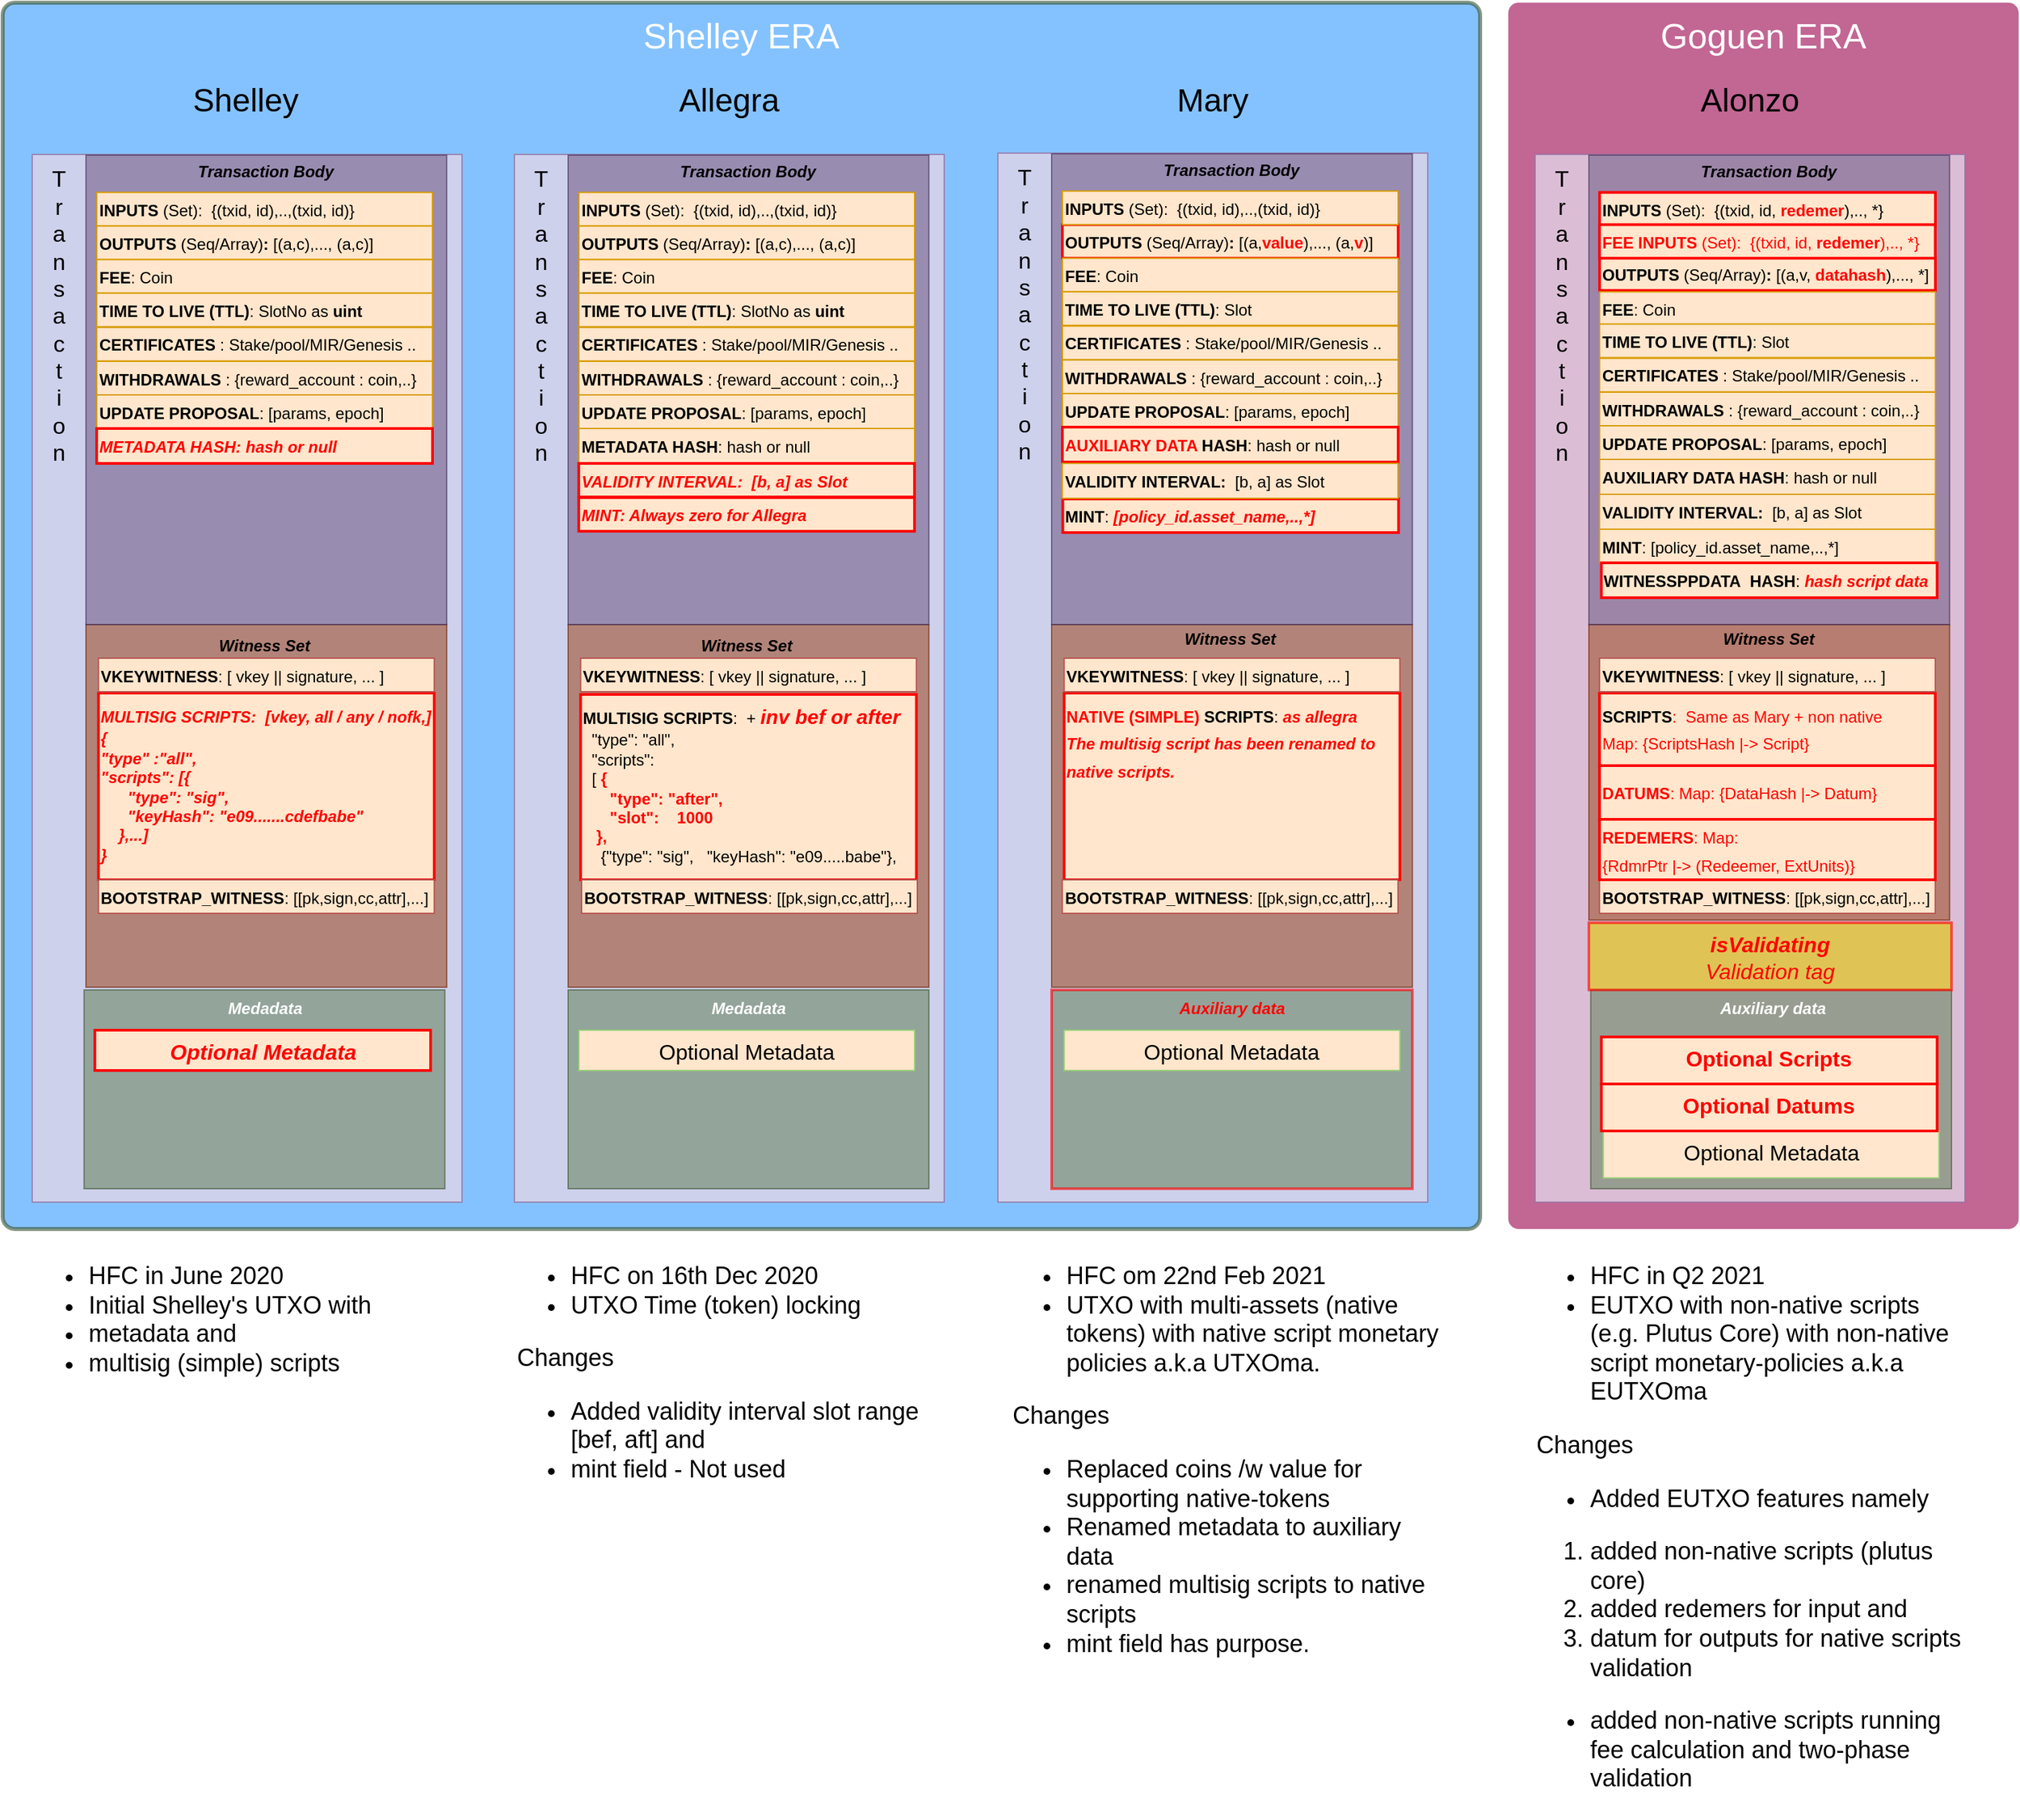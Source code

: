 <mxfile version="14.3.1" type="github"><diagram id="SE0fAMs2pIO94VYv387B" name="Page-1"><mxGraphModel dx="1186" dy="-150" grid="1" gridSize="10" guides="1" tooltips="1" connect="1" arrows="1" fold="1" page="1" pageScale="1" pageWidth="1169" pageHeight="827" math="0" shadow="0"><root><mxCell id="0"/><mxCell id="1" parent="0"/><mxCell id="2XsZhImcgwUFispmaOo--1" value="&lt;font style=&quot;font-size: 26px&quot;&gt;Goguen ERA&lt;/font&gt;" style="rounded=1;whiteSpace=wrap;html=1;shadow=0;labelBackgroundColor=none;strokeColor=none;strokeWidth=3;fontFamily=Helvetica;fontSize=14;align=center;spacing=5;fontStyle=0;arcSize=2;perimeterSpacing=2;verticalAlign=top;opacity=60;fillColor=#99004D;fontColor=#FFFFFF;" parent="1" vertex="1"><mxGeometry x="1161" y="880" width="380" height="913" as="geometry"/></mxCell><mxCell id="2XsZhImcgwUFispmaOo--2" value="&lt;font style=&quot;font-size: 26px&quot;&gt;Shelley ERA&lt;/font&gt;" style="rounded=1;whiteSpace=wrap;html=1;shadow=0;labelBackgroundColor=none;strokeColor=#3A5431;strokeWidth=3;fontFamily=Helvetica;fontSize=14;align=center;spacing=5;fontStyle=0;arcSize=1;perimeterSpacing=2;verticalAlign=top;opacity=60;fontColor=#ffffff;fillColor=#3399FF;" parent="1" vertex="1"><mxGeometry x="40" y="880" width="1100" height="913" as="geometry"/></mxCell><mxCell id="2XsZhImcgwUFispmaOo--3" value="&lt;font style=&quot;font-size: 16px&quot;&gt;&lt;br&gt;&lt;/font&gt;" style="rounded=0;whiteSpace=wrap;html=1;fontSize=17;align=center;fillColor=#e1d5e7;strokeColor=#9673a6;opacity=80;" parent="1" vertex="1"><mxGeometry x="62" y="993" width="320" height="780" as="geometry"/></mxCell><mxCell id="2XsZhImcgwUFispmaOo--4" value="" style="rounded=0;whiteSpace=wrap;html=1;fontSize=17;align=center;fillColor=#a0522d;strokeColor=#6D1F00;opacity=60;fontColor=#ffffff;" parent="1" vertex="1"><mxGeometry x="102" y="1343" width="268.6" height="270" as="geometry"/></mxCell><mxCell id="2XsZhImcgwUFispmaOo--5" value="" style="rounded=0;whiteSpace=wrap;html=1;fontSize=17;opacity=60;align=center;fillColor=#76608a;strokeColor=#432D57;fontColor=#ffffff;" parent="1" vertex="1"><mxGeometry x="102" y="993.5" width="268.6" height="349.5" as="geometry"/></mxCell><mxCell id="2XsZhImcgwUFispmaOo--6" value="&lt;font style=&quot;font-size: 12px&quot;&gt;&lt;b&gt;&lt;i&gt;Transaction Body&lt;/i&gt;&lt;/b&gt;&lt;/font&gt;" style="text;html=1;strokeColor=none;fillColor=none;align=center;verticalAlign=middle;whiteSpace=wrap;rounded=0;fontSize=17;opacity=40;" parent="1" vertex="1"><mxGeometry x="160.6" y="994.75" width="150" height="20" as="geometry"/></mxCell><mxCell id="2XsZhImcgwUFispmaOo--7" value="&lt;font style=&quot;font-size: 12px&quot;&gt;&lt;b&gt;INPUTS&lt;/b&gt; (Set):&amp;nbsp; {(txid, id),..,(txid, id)}&lt;/font&gt;" style="rounded=0;whiteSpace=wrap;html=1;fontSize=17;align=left;fillColor=#ffe6cc;strokeColor=#d79b00;imageHeight=24;" parent="1" vertex="1"><mxGeometry x="110" y="1021.25" width="250" height="25" as="geometry"/></mxCell><mxCell id="2XsZhImcgwUFispmaOo--8" value="&lt;font style=&quot;font-size: 12px&quot;&gt;&lt;b&gt;OUTPUTS &lt;/b&gt;(Seq/Array)&lt;b&gt;:&lt;/b&gt;&amp;nbsp;[(a,c),..., (a,c)]&lt;/font&gt;" style="rounded=0;whiteSpace=wrap;html=1;fontSize=17;align=left;fillColor=#ffe6cc;strokeColor=#d79b00;imageHeight=24;" parent="1" vertex="1"><mxGeometry x="110" y="1046.25" width="250" height="25" as="geometry"/></mxCell><mxCell id="2XsZhImcgwUFispmaOo--9" value="&lt;font style=&quot;font-size: 12px&quot;&gt;&lt;b&gt;CERTIFICATES&lt;/b&gt; : Stake/pool/MIR/Genesis ..&lt;/font&gt;" style="rounded=0;whiteSpace=wrap;html=1;fontSize=17;align=left;fillColor=#ffe6cc;strokeColor=#d79b00;imageHeight=24;" parent="1" vertex="1"><mxGeometry x="110" y="1121.75" width="250" height="25" as="geometry"/></mxCell><mxCell id="2XsZhImcgwUFispmaOo--10" value="&lt;font style=&quot;font-size: 12px&quot;&gt;&lt;b&gt;FEE&lt;/b&gt;: Coin&lt;/font&gt;" style="rounded=0;whiteSpace=wrap;html=1;fontSize=17;align=left;fillColor=#ffe6cc;strokeColor=#d79b00;imageHeight=24;" parent="1" vertex="1"><mxGeometry x="110" y="1071.25" width="250" height="25" as="geometry"/></mxCell><mxCell id="2XsZhImcgwUFispmaOo--11" value="&lt;font style=&quot;font-size: 12px&quot;&gt;&lt;b&gt;TIME TO LIVE (TTL)&lt;/b&gt;: SlotNo as &lt;b&gt;uint&lt;/b&gt;&lt;/font&gt;" style="rounded=0;whiteSpace=wrap;html=1;fontSize=17;align=left;fillColor=#ffe6cc;strokeColor=#d79b00;imageHeight=24;" parent="1" vertex="1"><mxGeometry x="110" y="1096.25" width="250" height="25" as="geometry"/></mxCell><mxCell id="2XsZhImcgwUFispmaOo--12" value="&lt;font style=&quot;font-size: 12px&quot;&gt;&lt;b&gt;WITHDRAWALS&lt;/b&gt; : {reward_account : coin,..}&lt;/font&gt;" style="rounded=0;whiteSpace=wrap;html=1;fontSize=17;align=left;fillColor=#ffe6cc;strokeColor=#d79b00;imageHeight=24;" parent="1" vertex="1"><mxGeometry x="110" y="1147" width="250" height="25" as="geometry"/></mxCell><mxCell id="2XsZhImcgwUFispmaOo--13" value="&lt;font style=&quot;font-size: 12px&quot;&gt;&lt;b&gt;UPDATE PROPOSAL&lt;/b&gt;: [params, epoch]&lt;/font&gt;" style="rounded=0;whiteSpace=wrap;html=1;fontSize=17;align=left;fillColor=#ffe6cc;strokeColor=#d79b00;imageHeight=24;" parent="1" vertex="1"><mxGeometry x="110" y="1172" width="250" height="25" as="geometry"/></mxCell><mxCell id="2XsZhImcgwUFispmaOo--14" value="&lt;font style=&quot;font-size: 12px&quot;&gt;&lt;span&gt;METADATA HASH&lt;/span&gt;: hash or null&lt;/font&gt;" style="rounded=0;whiteSpace=wrap;html=1;fontSize=17;align=left;imageHeight=24;fillColor=#FFE6CC;fontColor=#FF0000;fontStyle=3;strokeColor=#FF0000;strokeWidth=2;" parent="1" vertex="1"><mxGeometry x="110" y="1197" width="250" height="26" as="geometry"/></mxCell><mxCell id="2XsZhImcgwUFispmaOo--15" value="&lt;font style=&quot;font-size: 12px&quot;&gt;&lt;span style=&quot;font-size: 12px&quot;&gt;MULTISIG SCRIPTS&lt;/span&gt;&lt;span style=&quot;font-size: 12px&quot;&gt;:&amp;nbsp; [vkey, all / any / nofk,]&lt;/span&gt;&lt;br&gt;&lt;div&gt;&lt;span&gt;{&lt;/span&gt;&lt;/div&gt;&lt;div&gt;&lt;span&gt;&quot;type&quot; :&quot;all&quot;,&lt;/span&gt;&lt;/div&gt;&lt;div&gt;&lt;span&gt;&quot;scripts&quot;: [{&lt;/span&gt;&lt;/div&gt;&lt;div&gt;&lt;span&gt;&amp;nbsp; &amp;nbsp; &amp;nbsp; &quot;type&quot;: &quot;sig&quot;,&lt;/span&gt;&lt;/div&gt;&lt;div&gt;&lt;span&gt;&amp;nbsp; &amp;nbsp; &amp;nbsp; &quot;keyHash&quot;: &quot;e09.......cdefbabe&quot;&lt;/span&gt;&lt;/div&gt;&lt;div&gt;&lt;span&gt;&amp;nbsp; &amp;nbsp; },...]&lt;/span&gt;&lt;/div&gt;&lt;div&gt;&lt;span&gt;}&lt;/span&gt;&lt;/div&gt;&lt;/font&gt;" style="rounded=0;whiteSpace=wrap;html=1;fontSize=17;align=left;verticalAlign=top;fillColor=#FFE6CC;fontStyle=3;fontColor=#FF0000;strokeColor=#FF0000;strokeWidth=2;" parent="1" vertex="1"><mxGeometry x="111.32" y="1394" width="250" height="139" as="geometry"/></mxCell><mxCell id="2XsZhImcgwUFispmaOo--16" value="&lt;font style=&quot;font-size: 12px&quot;&gt;Medadata&lt;/font&gt;" style="rounded=0;whiteSpace=wrap;html=1;fontSize=12;align=center;fillColor=#6d8764;strokeColor=#3A5431;fontStyle=3;opacity=60;verticalAlign=top;fontColor=#ffffff;" parent="1" vertex="1"><mxGeometry x="100.62" y="1615" width="268.6" height="148" as="geometry"/></mxCell><mxCell id="2XsZhImcgwUFispmaOo--17" value="&lt;font style=&quot;font-size: 12px&quot;&gt;&lt;b&gt;&lt;i&gt;Witness Set&lt;/i&gt;&lt;/b&gt;&lt;/font&gt;" style="text;html=1;strokeColor=none;fillColor=none;align=center;verticalAlign=middle;whiteSpace=wrap;rounded=0;fontSize=17;opacity=40;" parent="1" vertex="1"><mxGeometry x="159.92" y="1347.5" width="150" height="20" as="geometry"/></mxCell><mxCell id="2XsZhImcgwUFispmaOo--18" value="&lt;font style=&quot;font-size: 12px&quot;&gt;&lt;b&gt;BOOTSTRAP_WITNESS&lt;/b&gt;: [[pk,sign,cc,attr],...]&lt;/font&gt;" style="rounded=0;whiteSpace=wrap;html=1;fontSize=17;align=left;strokeColor=#b85450;fillColor=#FFE6CC;" parent="1" vertex="1"><mxGeometry x="111.32" y="1533" width="250" height="25" as="geometry"/></mxCell><mxCell id="2XsZhImcgwUFispmaOo--19" value="&lt;font style=&quot;font-size: 12px&quot;&gt;&lt;b&gt;VKEYWITNESS&lt;/b&gt;: [&amp;nbsp;vkey || signature, ... ]&lt;/font&gt;" style="rounded=0;whiteSpace=wrap;html=1;fontSize=17;align=left;strokeColor=#b85450;fillColor=#FFE6CC;" parent="1" vertex="1"><mxGeometry x="111.32" y="1368" width="250" height="25" as="geometry"/></mxCell><mxCell id="2XsZhImcgwUFispmaOo--20" value="T&lt;br&gt;r&lt;br&gt;a&lt;br&gt;n&lt;br&gt;s&lt;br&gt;a&lt;br&gt;c&lt;br&gt;t&lt;br&gt;i&lt;br&gt;o&lt;br&gt;n&lt;br&gt;" style="text;html=1;strokeColor=none;fillColor=none;align=center;verticalAlign=middle;whiteSpace=wrap;rounded=0;fontSize=17;" parent="1" vertex="1"><mxGeometry x="62" y="994.75" width="40" height="238.25" as="geometry"/></mxCell><mxCell id="2XsZhImcgwUFispmaOo--21" value="&lt;font style=&quot;font-size: 16px&quot;&gt;&lt;b&gt;&lt;i&gt;&lt;font color=&quot;#ff0000&quot;&gt;Optional Metadata&lt;/font&gt;&lt;/i&gt;&lt;/b&gt;&lt;br&gt;&lt;/font&gt;" style="rounded=0;whiteSpace=wrap;html=1;fontSize=17;align=center;verticalAlign=top;fillColor=#FFE6CC;strokeColor=#FF0000;strokeWidth=2;" parent="1" vertex="1"><mxGeometry x="108.62" y="1645" width="250" height="30" as="geometry"/></mxCell><mxCell id="2XsZhImcgwUFispmaOo--22" value="Shelley" style="text;html=1;strokeColor=none;fillColor=none;align=center;verticalAlign=middle;whiteSpace=wrap;rounded=0;fontSize=24;" parent="1" vertex="1"><mxGeometry x="61" y="923" width="320" height="60" as="geometry"/></mxCell><mxCell id="2XsZhImcgwUFispmaOo--23" value="&lt;font style=&quot;font-size: 16px&quot;&gt;&lt;br&gt;&lt;/font&gt;" style="rounded=0;whiteSpace=wrap;html=1;fontSize=17;align=center;fillColor=#e1d5e7;strokeColor=#9673a6;opacity=80;" parent="1" vertex="1"><mxGeometry x="421" y="993" width="320" height="780" as="geometry"/></mxCell><mxCell id="2XsZhImcgwUFispmaOo--24" value="" style="rounded=0;whiteSpace=wrap;html=1;fontSize=17;align=center;fillColor=#a0522d;strokeColor=#6D1F00;opacity=60;fontColor=#ffffff;" parent="1" vertex="1"><mxGeometry x="461" y="1343" width="268.6" height="270" as="geometry"/></mxCell><mxCell id="2XsZhImcgwUFispmaOo--25" value="" style="rounded=0;whiteSpace=wrap;html=1;fontSize=17;opacity=60;align=center;fillColor=#76608a;strokeColor=#432D57;" parent="1" vertex="1"><mxGeometry x="461" y="993.5" width="268.6" height="349.5" as="geometry"/></mxCell><mxCell id="2XsZhImcgwUFispmaOo--26" value="&lt;font style=&quot;font-size: 12px&quot;&gt;&lt;b&gt;&lt;i&gt;Transaction Body&lt;/i&gt;&lt;/b&gt;&lt;/font&gt;" style="text;html=1;strokeColor=none;fillColor=none;align=center;verticalAlign=middle;whiteSpace=wrap;rounded=0;fontSize=17;opacity=40;" parent="1" vertex="1"><mxGeometry x="519.6" y="994.75" width="150" height="20" as="geometry"/></mxCell><mxCell id="2XsZhImcgwUFispmaOo--27" value="&lt;font style=&quot;font-size: 12px&quot;&gt;&lt;b&gt;INPUTS&lt;/b&gt; (Set):&amp;nbsp; {(txid, id),..,(txid, id)}&lt;/font&gt;" style="rounded=0;whiteSpace=wrap;html=1;fontSize=17;align=left;fillColor=#ffe6cc;strokeColor=#d79b00;imageHeight=24;" parent="1" vertex="1"><mxGeometry x="469" y="1021.25" width="250" height="25" as="geometry"/></mxCell><mxCell id="2XsZhImcgwUFispmaOo--28" value="&lt;font style=&quot;font-size: 12px&quot;&gt;&lt;b&gt;OUTPUTS &lt;/b&gt;(Seq/Array)&lt;b&gt;:&lt;/b&gt;&amp;nbsp;[(a,c),..., (a,c)]&lt;/font&gt;" style="rounded=0;whiteSpace=wrap;html=1;fontSize=17;align=left;fillColor=#ffe6cc;strokeColor=#d79b00;imageHeight=24;" parent="1" vertex="1"><mxGeometry x="469" y="1046.25" width="250" height="25" as="geometry"/></mxCell><mxCell id="2XsZhImcgwUFispmaOo--29" value="&lt;font style=&quot;font-size: 12px&quot;&gt;&lt;b&gt;CERTIFICATES&lt;/b&gt; : Stake/pool/MIR/Genesis ..&lt;/font&gt;" style="rounded=0;whiteSpace=wrap;html=1;fontSize=17;align=left;fillColor=#ffe6cc;strokeColor=#d79b00;imageHeight=24;" parent="1" vertex="1"><mxGeometry x="469" y="1121.75" width="250" height="25" as="geometry"/></mxCell><mxCell id="2XsZhImcgwUFispmaOo--30" value="&lt;font style=&quot;font-size: 12px&quot;&gt;&lt;b&gt;FEE&lt;/b&gt;: Coin&lt;/font&gt;" style="rounded=0;whiteSpace=wrap;html=1;fontSize=17;align=left;fillColor=#ffe6cc;strokeColor=#d79b00;imageHeight=24;" parent="1" vertex="1"><mxGeometry x="469" y="1071.25" width="250" height="25" as="geometry"/></mxCell><mxCell id="2XsZhImcgwUFispmaOo--31" value="&lt;font style=&quot;font-size: 12px&quot;&gt;&lt;b&gt;TIME TO LIVE (TTL)&lt;/b&gt;:&amp;nbsp;&lt;/font&gt;&lt;span style=&quot;font-size: 12px&quot;&gt;SlotNo as&amp;nbsp;&lt;/span&gt;&lt;b style=&quot;font-size: 12px&quot;&gt;uint&lt;/b&gt;" style="rounded=0;whiteSpace=wrap;html=1;fontSize=17;align=left;fillColor=#ffe6cc;strokeColor=#d79b00;imageHeight=24;" parent="1" vertex="1"><mxGeometry x="469" y="1096.25" width="250" height="25" as="geometry"/></mxCell><mxCell id="2XsZhImcgwUFispmaOo--32" value="&lt;font style=&quot;font-size: 12px&quot;&gt;&lt;b&gt;WITHDRAWALS&lt;/b&gt; : {reward_account : coin,..}&lt;/font&gt;" style="rounded=0;whiteSpace=wrap;html=1;fontSize=17;align=left;fillColor=#ffe6cc;strokeColor=#d79b00;imageHeight=24;" parent="1" vertex="1"><mxGeometry x="469" y="1147" width="250" height="25" as="geometry"/></mxCell><mxCell id="2XsZhImcgwUFispmaOo--33" value="&lt;font style=&quot;font-size: 12px&quot;&gt;&lt;b&gt;UPDATE PROPOSAL&lt;/b&gt;: [params, epoch]&lt;/font&gt;" style="rounded=0;whiteSpace=wrap;html=1;fontSize=17;align=left;fillColor=#ffe6cc;strokeColor=#d79b00;imageHeight=24;" parent="1" vertex="1"><mxGeometry x="469" y="1172" width="250" height="25" as="geometry"/></mxCell><mxCell id="2XsZhImcgwUFispmaOo--34" value="&lt;font style=&quot;font-size: 12px&quot;&gt;&lt;b&gt;METADATA HASH&lt;/b&gt;: hash or null&lt;/font&gt;" style="rounded=0;whiteSpace=wrap;html=1;fontSize=17;align=left;fillColor=#ffe6cc;strokeColor=#d79b00;imageHeight=24;" parent="1" vertex="1"><mxGeometry x="469" y="1197" width="250" height="26" as="geometry"/></mxCell><mxCell id="2XsZhImcgwUFispmaOo--35" value="&lt;font style=&quot;font-size: 12px&quot;&gt;&lt;b style=&quot;font-size: 12px&quot;&gt;MULTISIG SCRIPTS&lt;/b&gt;&lt;span style=&quot;font-size: 12px&quot;&gt;:&amp;nbsp; + &lt;/span&gt;&lt;span style=&quot;font-size: 15px&quot;&gt;&lt;font color=&quot;#ff0000&quot;&gt;&lt;i&gt;&lt;b&gt;inv bef or after&lt;/b&gt;&lt;/i&gt;&lt;/font&gt;&lt;/span&gt;&lt;br&gt;&lt;div&gt;&lt;span&gt;&amp;nbsp; &quot;type&quot;: &quot;all&quot;,&lt;/span&gt;&lt;br&gt;&lt;/div&gt;&lt;div&gt;&lt;span&gt;&amp;nbsp; &quot;scripts&quot;:&lt;/span&gt;&lt;/div&gt;&lt;div&gt;&amp;nbsp; [ &lt;b&gt;&lt;font color=&quot;#ff0000&quot;&gt;{&lt;/font&gt;&lt;/b&gt;&lt;/div&gt;&lt;div&gt;&lt;span&gt;&lt;b&gt;&lt;font color=&quot;#ff0000&quot;&gt;&amp;nbsp; &amp;nbsp; &amp;nbsp; &quot;type&quot;: &quot;after&quot;,&amp;nbsp;&lt;/font&gt;&lt;/b&gt;&lt;/span&gt;&lt;/div&gt;&lt;div&gt;&lt;span&gt;&lt;b&gt;&lt;font color=&quot;#ff0000&quot;&gt;&amp;nbsp; &amp;nbsp; &amp;nbsp; &quot;slot&quot;:&amp;nbsp; &amp;nbsp; 1000&lt;/font&gt;&lt;/b&gt;&lt;/span&gt;&lt;/div&gt;&lt;div&gt;&lt;span&gt;&lt;b&gt;&lt;font color=&quot;#ff0000&quot;&gt;&amp;nbsp; &amp;nbsp;},&lt;/font&gt;&lt;/b&gt;&lt;/span&gt;&lt;/div&gt;&lt;div&gt;&lt;span&gt;&amp;nbsp; &amp;nbsp; {&quot;type&quot;: &quot;sig&quot;,&amp;nbsp; &amp;nbsp;&quot;keyHash&quot;: &quot;e09.....babe&quot;},&lt;/span&gt;&lt;/div&gt;&lt;/font&gt;" style="rounded=0;whiteSpace=wrap;html=1;fontSize=17;align=left;verticalAlign=top;fillColor=#FFE6CC;strokeWidth=2;strokeColor=#FF0000;" parent="1" vertex="1"><mxGeometry x="470.3" y="1395" width="250" height="138" as="geometry"/></mxCell><mxCell id="2XsZhImcgwUFispmaOo--36" value="&lt;font style=&quot;font-size: 12px&quot;&gt;&lt;b&gt;&lt;i&gt;Witness Set&lt;/i&gt;&lt;/b&gt;&lt;/font&gt;" style="text;html=1;strokeColor=none;fillColor=none;align=center;verticalAlign=middle;whiteSpace=wrap;rounded=0;fontSize=17;opacity=40;" parent="1" vertex="1"><mxGeometry x="518.9" y="1347.5" width="150" height="20" as="geometry"/></mxCell><mxCell id="2XsZhImcgwUFispmaOo--37" value="&lt;font style=&quot;font-size: 12px&quot;&gt;&lt;b&gt;BOOTSTRAP_WITNESS&lt;/b&gt;: [[pk,sign,cc,attr],...]&lt;/font&gt;" style="rounded=0;whiteSpace=wrap;html=1;fontSize=17;align=left;strokeColor=#b85450;fillColor=#FFE6CC;" parent="1" vertex="1"><mxGeometry x="471.0" y="1533" width="250" height="25" as="geometry"/></mxCell><mxCell id="2XsZhImcgwUFispmaOo--38" value="&lt;font style=&quot;font-size: 12px&quot;&gt;&lt;b&gt;VKEYWITNESS&lt;/b&gt;: [&amp;nbsp;vkey || signature, ... ]&lt;/font&gt;" style="rounded=0;whiteSpace=wrap;html=1;fontSize=17;align=left;strokeColor=#b85450;fillColor=#FFE6CC;" parent="1" vertex="1"><mxGeometry x="470.32" y="1368" width="250" height="25" as="geometry"/></mxCell><mxCell id="2XsZhImcgwUFispmaOo--39" value="T&lt;br&gt;r&lt;br&gt;a&lt;br&gt;n&lt;br&gt;s&lt;br&gt;a&lt;br&gt;c&lt;br&gt;t&lt;br&gt;i&lt;br&gt;o&lt;br&gt;n&lt;br&gt;" style="text;html=1;strokeColor=none;fillColor=none;align=center;verticalAlign=middle;whiteSpace=wrap;rounded=0;fontSize=17;" parent="1" vertex="1"><mxGeometry x="421" y="994.75" width="40" height="238.25" as="geometry"/></mxCell><mxCell id="2XsZhImcgwUFispmaOo--40" value="&lt;font style=&quot;font-size: 16px&quot;&gt;&lt;br&gt;&lt;/font&gt;" style="rounded=0;whiteSpace=wrap;html=1;fontSize=17;align=center;fillColor=#e1d5e7;strokeColor=#9673a6;opacity=80;" parent="1" vertex="1"><mxGeometry x="781" y="992" width="320" height="781" as="geometry"/></mxCell><mxCell id="2XsZhImcgwUFispmaOo--41" value="" style="rounded=0;whiteSpace=wrap;html=1;fontSize=17;align=center;fillColor=#a0522d;strokeColor=#6D1F00;opacity=60;fontColor=#ffffff;" parent="1" vertex="1"><mxGeometry x="821" y="1343" width="268.6" height="270" as="geometry"/></mxCell><mxCell id="2XsZhImcgwUFispmaOo--42" value="" style="rounded=0;whiteSpace=wrap;html=1;fontSize=17;opacity=60;align=center;fillColor=#76608a;strokeColor=#432D57;fontColor=#ffffff;" parent="1" vertex="1"><mxGeometry x="821" y="992.5" width="268.6" height="350.5" as="geometry"/></mxCell><mxCell id="2XsZhImcgwUFispmaOo--43" value="&lt;font style=&quot;font-size: 12px&quot;&gt;&lt;b&gt;&lt;i&gt;Transaction Body&lt;/i&gt;&lt;/b&gt;&lt;/font&gt;" style="text;html=1;strokeColor=none;fillColor=none;align=center;verticalAlign=middle;whiteSpace=wrap;rounded=0;fontSize=17;opacity=40;" parent="1" vertex="1"><mxGeometry x="879.6" y="993.75" width="150" height="20" as="geometry"/></mxCell><mxCell id="2XsZhImcgwUFispmaOo--44" value="&lt;b style=&quot;font-size: 12px&quot;&gt;OUTPUTS&amp;nbsp;&lt;/b&gt;&lt;span style=&quot;font-size: 12px&quot;&gt;(Seq/Array)&lt;/span&gt;&lt;b style=&quot;font-size: 12px&quot;&gt;:&lt;/b&gt;&lt;span style=&quot;font-size: 12px&quot;&gt;&amp;nbsp;[(a,&lt;b&gt;&lt;font color=&quot;#ff0000&quot;&gt;value&lt;/font&gt;&lt;/b&gt;),..., (a,&lt;b&gt;&lt;font color=&quot;#ff0000&quot;&gt;v&lt;/font&gt;&lt;/b&gt;)]&lt;/span&gt;" style="rounded=0;whiteSpace=wrap;html=1;fontSize=17;align=left;imageHeight=24;fillColor=#FFE6CC;strokeColor=#FF0000;strokeWidth=2;" parent="1" vertex="1"><mxGeometry x="829" y="1045.25" width="250" height="25" as="geometry"/></mxCell><mxCell id="2XsZhImcgwUFispmaOo--45" value="&lt;font style=&quot;font-size: 12px&quot;&gt;&lt;b&gt;CERTIFICATES&lt;/b&gt; : Stake/pool/MIR/Genesis ..&lt;/font&gt;" style="rounded=0;whiteSpace=wrap;html=1;fontSize=17;align=left;fillColor=#ffe6cc;strokeColor=#d79b00;imageHeight=24;" parent="1" vertex="1"><mxGeometry x="829" y="1120.75" width="250" height="25" as="geometry"/></mxCell><mxCell id="2XsZhImcgwUFispmaOo--46" value="&lt;font style=&quot;font-size: 12px&quot;&gt;&lt;b&gt;FEE&lt;/b&gt;: Coin&lt;/font&gt;" style="rounded=0;whiteSpace=wrap;html=1;fontSize=17;align=left;strokeColor=#d79b00;imageHeight=24;fillColor=#FFE6CC;" parent="1" vertex="1"><mxGeometry x="829" y="1070.25" width="250" height="25" as="geometry"/></mxCell><mxCell id="2XsZhImcgwUFispmaOo--47" value="&lt;font style=&quot;font-size: 12px&quot;&gt;&lt;b&gt;TIME TO LIVE (TTL)&lt;/b&gt;: Slot&lt;/font&gt;" style="rounded=0;whiteSpace=wrap;html=1;fontSize=17;align=left;fillColor=#ffe6cc;strokeColor=#d79b00;imageHeight=24;" parent="1" vertex="1"><mxGeometry x="829" y="1095.25" width="250" height="25" as="geometry"/></mxCell><mxCell id="2XsZhImcgwUFispmaOo--48" value="&lt;font style=&quot;font-size: 12px&quot;&gt;&lt;b&gt;WITHDRAWALS&lt;/b&gt; : {reward_account : coin,..}&lt;/font&gt;" style="rounded=0;whiteSpace=wrap;html=1;fontSize=17;align=left;fillColor=#ffe6cc;strokeColor=#d79b00;imageHeight=24;" parent="1" vertex="1"><mxGeometry x="829" y="1146" width="250" height="25" as="geometry"/></mxCell><mxCell id="2XsZhImcgwUFispmaOo--49" value="&lt;font style=&quot;font-size: 12px&quot;&gt;&lt;b&gt;UPDATE PROPOSAL&lt;/b&gt;: [params, epoch]&lt;/font&gt;" style="rounded=0;whiteSpace=wrap;html=1;fontSize=17;align=left;fillColor=#ffe6cc;strokeColor=#d79b00;imageHeight=24;" parent="1" vertex="1"><mxGeometry x="829" y="1171" width="250" height="25" as="geometry"/></mxCell><mxCell id="2XsZhImcgwUFispmaOo--50" value="&lt;font style=&quot;font-size: 12px&quot;&gt;&lt;b&gt;&lt;font color=&quot;#ff0000&quot;&gt;AUXILIARY DATA &lt;/font&gt;HASH&lt;/b&gt;: hash or null&lt;/font&gt;" style="rounded=0;whiteSpace=wrap;html=1;fontSize=17;align=left;imageHeight=24;fillColor=#FFE6CC;strokeColor=#FF0000;strokeWidth=2;" parent="1" vertex="1"><mxGeometry x="829" y="1196" width="250" height="26" as="geometry"/></mxCell><mxCell id="2XsZhImcgwUFispmaOo--51" value="&lt;font style=&quot;font-size: 12px&quot;&gt;&lt;b&gt;&lt;font color=&quot;#ff0000&quot;&gt;NATIVE (SIMPLE)&lt;/font&gt;&lt;font color=&quot;#ffff00&quot;&gt; &lt;/font&gt;SCRIPTS&lt;/b&gt;:&lt;font color=&quot;#ff0000&quot;&gt;&lt;b&gt;&lt;i&gt; as allegra&lt;br&gt;The multisig script has been renamed to native scripts.&lt;/i&gt;&lt;/b&gt;&lt;/font&gt;&lt;br&gt;&lt;/font&gt;" style="rounded=0;whiteSpace=wrap;html=1;fontSize=17;align=left;verticalAlign=top;fillColor=#FFE6CC;strokeColor=#FF0000;strokeWidth=2;" parent="1" vertex="1"><mxGeometry x="830.3" y="1394" width="250" height="139" as="geometry"/></mxCell><mxCell id="2XsZhImcgwUFispmaOo--52" value="&lt;font style=&quot;font-size: 12px&quot; color=&quot;#ff0000&quot;&gt;Auxiliary data&lt;/font&gt;" style="rounded=0;whiteSpace=wrap;html=1;fontSize=12;align=center;fontStyle=3;opacity=60;verticalAlign=top;fillColor=#6d8764;fontColor=#ffffff;strokeColor=#FF0000;strokeWidth=2;" parent="1" vertex="1"><mxGeometry x="821" y="1615" width="268.6" height="148" as="geometry"/></mxCell><mxCell id="2XsZhImcgwUFispmaOo--53" value="&lt;font style=&quot;font-size: 12px&quot;&gt;&lt;b&gt;&lt;i&gt;Witness Set&lt;/i&gt;&lt;/b&gt;&lt;/font&gt;" style="text;html=1;strokeColor=none;fillColor=none;align=center;verticalAlign=middle;whiteSpace=wrap;rounded=0;fontSize=17;opacity=40;" parent="1" vertex="1"><mxGeometry x="878.9" y="1343" width="150" height="20" as="geometry"/></mxCell><mxCell id="2XsZhImcgwUFispmaOo--54" value="&lt;font style=&quot;font-size: 12px&quot;&gt;&lt;b&gt;BOOTSTRAP_WITNESS&lt;/b&gt;: [[pk,sign,cc,attr],...]&lt;/font&gt;" style="rounded=0;whiteSpace=wrap;html=1;fontSize=17;align=left;strokeColor=#b85450;fillColor=#FFE6CC;" parent="1" vertex="1"><mxGeometry x="828.9" y="1533" width="250" height="25" as="geometry"/></mxCell><mxCell id="2XsZhImcgwUFispmaOo--55" value="&lt;font style=&quot;font-size: 12px&quot;&gt;&lt;b&gt;VKEYWITNESS&lt;/b&gt;: [&amp;nbsp;vkey || signature, ... ]&lt;/font&gt;" style="rounded=0;whiteSpace=wrap;html=1;fontSize=17;align=left;strokeColor=#b85450;fillColor=#FFE6CC;" parent="1" vertex="1"><mxGeometry x="830.3" y="1368" width="250" height="25" as="geometry"/></mxCell><mxCell id="2XsZhImcgwUFispmaOo--56" value="T&lt;br&gt;r&lt;br&gt;a&lt;br&gt;n&lt;br&gt;s&lt;br&gt;a&lt;br&gt;c&lt;br&gt;t&lt;br&gt;i&lt;br&gt;o&lt;br&gt;n&lt;br&gt;" style="text;html=1;strokeColor=none;fillColor=none;align=center;verticalAlign=middle;whiteSpace=wrap;rounded=0;fontSize=17;" parent="1" vertex="1"><mxGeometry x="781" y="993.75" width="40" height="238.25" as="geometry"/></mxCell><mxCell id="2XsZhImcgwUFispmaOo--57" value="&lt;font style=&quot;font-size: 16px&quot;&gt;&lt;br&gt;&lt;/font&gt;" style="rounded=0;whiteSpace=wrap;html=1;fontSize=17;align=center;fillColor=#e1d5e7;strokeColor=#9673a6;opacity=80;" parent="1" vertex="1"><mxGeometry x="1181" y="993" width="320" height="780" as="geometry"/></mxCell><mxCell id="2XsZhImcgwUFispmaOo--58" value="" style="rounded=0;whiteSpace=wrap;html=1;fontSize=17;align=center;fillColor=#a0522d;strokeColor=#6D1F00;opacity=60;fontColor=#ffffff;" parent="1" vertex="1"><mxGeometry x="1221" y="1343" width="268.6" height="220" as="geometry"/></mxCell><mxCell id="2XsZhImcgwUFispmaOo--59" value="" style="rounded=0;whiteSpace=wrap;html=1;fontSize=17;opacity=60;align=center;fillColor=#76608a;strokeColor=#432D57;fontColor=#ffffff;" parent="1" vertex="1"><mxGeometry x="1221" y="993.5" width="268.6" height="349.5" as="geometry"/></mxCell><mxCell id="2XsZhImcgwUFispmaOo--60" value="&lt;font style=&quot;font-size: 12px&quot;&gt;&lt;b&gt;&lt;i&gt;Transaction Body&lt;/i&gt;&lt;/b&gt;&lt;/font&gt;" style="text;html=1;strokeColor=none;fillColor=none;align=center;verticalAlign=middle;whiteSpace=wrap;rounded=0;fontSize=17;opacity=40;" parent="1" vertex="1"><mxGeometry x="1279.6" y="994.75" width="150" height="20" as="geometry"/></mxCell><mxCell id="2XsZhImcgwUFispmaOo--61" value="&lt;font style=&quot;font-size: 12px&quot;&gt;&lt;b&gt;INPUTS&lt;/b&gt; (Set):&amp;nbsp; {(txid, id, &lt;b&gt;&lt;font color=&quot;#ff0000&quot;&gt;redemer&lt;/font&gt;&lt;/b&gt;),.., *}&lt;/font&gt;" style="rounded=0;whiteSpace=wrap;html=1;fontSize=17;align=left;imageHeight=24;fillColor=#FFE6CC;strokeColor=#FF0000;strokeWidth=2;" parent="1" vertex="1"><mxGeometry x="1229" y="1021.25" width="250" height="25" as="geometry"/></mxCell><mxCell id="2XsZhImcgwUFispmaOo--62" value="&lt;b style=&quot;font-size: 12px&quot;&gt;OUTPUTS&amp;nbsp;&lt;/b&gt;&lt;span style=&quot;font-size: 12px&quot;&gt;(Seq/Array)&lt;/span&gt;&lt;b style=&quot;font-size: 12px&quot;&gt;:&lt;/b&gt;&lt;span style=&quot;font-size: 12px&quot;&gt;&amp;nbsp;[(a,v,&lt;b style=&quot;color: rgb(255 , 255 , 0)&quot;&gt; &lt;/b&gt;&lt;b&gt;&lt;font color=&quot;#ff0000&quot;&gt;datahash&lt;/font&gt;&lt;/b&gt;),..., *]&lt;/span&gt;" style="rounded=0;whiteSpace=wrap;html=1;fontSize=17;align=left;imageHeight=24;fillColor=#FFE6CC;strokeColor=#FF0000;strokeWidth=2;" parent="1" vertex="1"><mxGeometry x="1229" y="1069.25" width="250" height="25" as="geometry"/></mxCell><mxCell id="2XsZhImcgwUFispmaOo--63" value="&lt;font style=&quot;font-size: 12px&quot;&gt;&lt;b&gt;CERTIFICATES&lt;/b&gt; : Stake/pool/MIR/Genesis ..&lt;/font&gt;" style="rounded=0;whiteSpace=wrap;html=1;fontSize=17;align=left;strokeColor=#d79b00;imageHeight=24;fillColor=#FFE6CC;" parent="1" vertex="1"><mxGeometry x="1229" y="1144.75" width="250" height="25" as="geometry"/></mxCell><mxCell id="2XsZhImcgwUFispmaOo--64" value="&lt;font style=&quot;font-size: 12px&quot;&gt;&lt;b&gt;FEE&lt;/b&gt;: Coin&lt;/font&gt;" style="rounded=0;whiteSpace=wrap;html=1;fontSize=17;align=left;fillColor=#ffe6cc;strokeColor=#d79b00;imageHeight=24;" parent="1" vertex="1"><mxGeometry x="1229" y="1095.25" width="250" height="25" as="geometry"/></mxCell><mxCell id="2XsZhImcgwUFispmaOo--65" value="&lt;font style=&quot;font-size: 12px&quot;&gt;&lt;b&gt;TIME TO LIVE (TTL)&lt;/b&gt;: Slot&lt;/font&gt;" style="rounded=0;whiteSpace=wrap;html=1;fontSize=17;align=left;fillColor=#ffe6cc;strokeColor=#d79b00;imageHeight=24;" parent="1" vertex="1"><mxGeometry x="1229" y="1119.25" width="250" height="25" as="geometry"/></mxCell><mxCell id="2XsZhImcgwUFispmaOo--66" value="&lt;font style=&quot;font-size: 12px&quot;&gt;&lt;b&gt;WITHDRAWALS&lt;/b&gt; : {reward_account : coin,..}&lt;/font&gt;" style="rounded=0;whiteSpace=wrap;html=1;fontSize=17;align=left;fillColor=#ffe6cc;strokeColor=#d79b00;imageHeight=24;" parent="1" vertex="1"><mxGeometry x="1229" y="1170" width="250" height="25" as="geometry"/></mxCell><mxCell id="2XsZhImcgwUFispmaOo--67" value="&lt;font style=&quot;font-size: 12px&quot;&gt;&lt;b&gt;UPDATE PROPOSAL&lt;/b&gt;: [params, epoch]&lt;/font&gt;" style="rounded=0;whiteSpace=wrap;html=1;fontSize=17;align=left;fillColor=#ffe6cc;strokeColor=#d79b00;imageHeight=24;" parent="1" vertex="1"><mxGeometry x="1229" y="1195" width="250" height="25" as="geometry"/></mxCell><mxCell id="2XsZhImcgwUFispmaOo--68" value="&lt;font style=&quot;font-size: 12px&quot;&gt;&lt;b&gt;AUXILIARY DATA HASH&lt;/b&gt;: hash or null&lt;/font&gt;" style="rounded=0;whiteSpace=wrap;html=1;fontSize=17;align=left;strokeColor=#d79b00;imageHeight=24;fillColor=#FFE6CC;" parent="1" vertex="1"><mxGeometry x="1229" y="1220" width="250" height="26" as="geometry"/></mxCell><mxCell id="2XsZhImcgwUFispmaOo--69" value="&lt;font style=&quot;font-size: 12px&quot;&gt;&lt;b&gt;SCRIPTS&lt;/b&gt;&lt;font color=&quot;#ff0000&quot;&gt;:&amp;nbsp; Same as Mary + non native&lt;/font&gt;&lt;br&gt;&lt;font color=&quot;#ff0000&quot;&gt;Map: {ScriptsHash |-&amp;gt; Script}&lt;/font&gt;&lt;br&gt;&lt;/font&gt;" style="rounded=0;whiteSpace=wrap;html=1;fontSize=17;align=left;verticalAlign=top;fillColor=#FFE6CC;strokeColor=#FF0000;strokeWidth=2;" parent="1" vertex="1"><mxGeometry x="1228.9" y="1394" width="250" height="55" as="geometry"/></mxCell><mxCell id="2XsZhImcgwUFispmaOo--70" value="&amp;nbsp;Auxiliary data" style="rounded=0;whiteSpace=wrap;html=1;fontSize=12;align=center;fillColor=#6d8764;strokeColor=#3A5431;fontStyle=3;opacity=60;verticalAlign=top;fontColor=#ffffff;" parent="1" vertex="1"><mxGeometry x="1222.4" y="1615" width="268.6" height="148" as="geometry"/></mxCell><mxCell id="2XsZhImcgwUFispmaOo--71" value="&lt;font style=&quot;font-size: 12px&quot;&gt;&lt;b&gt;&lt;i&gt;Witness Set&lt;/i&gt;&lt;/b&gt;&lt;/font&gt;" style="text;html=1;strokeColor=none;fillColor=none;align=center;verticalAlign=middle;whiteSpace=wrap;rounded=0;fontSize=17;opacity=40;" parent="1" vertex="1"><mxGeometry x="1280.3" y="1343" width="150" height="20" as="geometry"/></mxCell><mxCell id="2XsZhImcgwUFispmaOo--72" value="&lt;font style=&quot;font-size: 12px&quot;&gt;&lt;b&gt;BOOTSTRAP_WITNESS&lt;/b&gt;: [[pk,sign,cc,attr],...]&lt;/font&gt;" style="rounded=0;whiteSpace=wrap;html=1;fontSize=17;align=left;strokeColor=#b85450;fillColor=#FFE6CC;" parent="1" vertex="1"><mxGeometry x="1228.9" y="1533" width="250" height="25" as="geometry"/></mxCell><mxCell id="2XsZhImcgwUFispmaOo--73" value="&lt;font style=&quot;font-size: 12px&quot;&gt;&lt;b&gt;VKEYWITNESS&lt;/b&gt;: [&amp;nbsp;vkey || signature, ... ]&lt;/font&gt;" style="rounded=0;whiteSpace=wrap;html=1;fontSize=17;align=left;strokeColor=#b85450;fillColor=#FFE6CC;" parent="1" vertex="1"><mxGeometry x="1228.92" y="1368" width="250" height="25" as="geometry"/></mxCell><mxCell id="2XsZhImcgwUFispmaOo--74" value="T&lt;br&gt;r&lt;br&gt;a&lt;br&gt;n&lt;br&gt;s&lt;br&gt;a&lt;br&gt;c&lt;br&gt;t&lt;br&gt;i&lt;br&gt;o&lt;br&gt;n&lt;br&gt;" style="text;html=1;strokeColor=none;fillColor=none;align=center;verticalAlign=middle;whiteSpace=wrap;rounded=0;fontSize=17;" parent="1" vertex="1"><mxGeometry x="1181" y="994.75" width="40" height="238.25" as="geometry"/></mxCell><mxCell id="2XsZhImcgwUFispmaOo--75" value="&lt;font style=&quot;font-size: 16px&quot;&gt;Optional Metadata&lt;br&gt;&lt;/font&gt;" style="rounded=0;whiteSpace=wrap;html=1;fontSize=17;align=center;strokeColor=#97D077;verticalAlign=top;fillColor=#FFE6CC;" parent="1" vertex="1"><mxGeometry x="1231.7" y="1720" width="250" height="35" as="geometry"/></mxCell><mxCell id="2XsZhImcgwUFispmaOo--76" value="&lt;span style=&quot;font-size: 12px&quot;&gt;&lt;span&gt;VALIDITY INTERVAL:&amp;nbsp;&lt;/span&gt;&amp;nbsp;[b, a&lt;/span&gt;&lt;span style=&quot;font-size: 12px&quot;&gt;] as Slot&lt;/span&gt;" style="rounded=0;whiteSpace=wrap;html=1;fontSize=17;align=left;imageHeight=24;fillColor=#FFE6CC;fontColor=#FF0000;fontStyle=3;strokeColor=#FF0000;strokeWidth=2;" parent="1" vertex="1"><mxGeometry x="468.9" y="1223" width="250" height="25" as="geometry"/></mxCell><mxCell id="2XsZhImcgwUFispmaOo--77" value="&lt;span style=&quot;font-size: 12px&quot;&gt;&lt;span&gt;MINT&lt;/span&gt;: Always zero for Allegra&lt;/span&gt;" style="rounded=0;whiteSpace=wrap;html=1;fontSize=17;align=left;imageHeight=24;fillColor=#FFE6CC;fontColor=#FF0000;fontStyle=3;strokeColor=#FF0000;strokeWidth=2;" parent="1" vertex="1"><mxGeometry x="468.9" y="1248.5" width="250" height="25" as="geometry"/></mxCell><mxCell id="2XsZhImcgwUFispmaOo--78" value="&lt;span style=&quot;font-size: 12px&quot;&gt;&lt;b&gt;MINT&lt;/b&gt;:&lt;i&gt;&lt;font color=&quot;#ff0000&quot;&gt;&lt;b&gt; [policy_id.asset_name,..,*]&lt;/b&gt;&lt;/font&gt;&lt;/i&gt;&lt;/span&gt;" style="rounded=0;whiteSpace=wrap;html=1;fontSize=17;align=left;imageHeight=24;fillColor=#FFE6CC;strokeColor=#FF0000;strokeWidth=2;" parent="1" vertex="1"><mxGeometry x="829.3" y="1249.5" width="250" height="25" as="geometry"/></mxCell><mxCell id="2XsZhImcgwUFispmaOo--79" value="&lt;span style=&quot;font-size: 12px&quot;&gt;&lt;b&gt;VALIDITY INTERVAL:&amp;nbsp;&lt;/b&gt;&amp;nbsp;[b, a&lt;/span&gt;&lt;span style=&quot;font-size: 12px&quot;&gt;] as Slot&lt;/span&gt;" style="rounded=0;whiteSpace=wrap;html=1;fontSize=17;align=left;strokeColor=#d79b00;imageHeight=24;fillColor=#FFE6CC;" parent="1" vertex="1"><mxGeometry x="828.9" y="1223" width="250" height="26" as="geometry"/></mxCell><mxCell id="2XsZhImcgwUFispmaOo--80" value="&lt;span style=&quot;font-size: 12px&quot;&gt;&lt;b&gt;MINT&lt;/b&gt;: [policy_id.asset_name,..,*]&lt;/span&gt;" style="rounded=0;whiteSpace=wrap;html=1;fontSize=17;align=left;strokeColor=#d79b00;imageHeight=24;fillColor=#FFE6CC;" parent="1" vertex="1"><mxGeometry x="1228.9" y="1272" width="250" height="25" as="geometry"/></mxCell><mxCell id="2XsZhImcgwUFispmaOo--81" value="&lt;span style=&quot;font-size: 12px&quot;&gt;&lt;b&gt;VALIDITY INTERVAL:&amp;nbsp;&lt;/b&gt;&amp;nbsp;[b, a&lt;/span&gt;&lt;span style=&quot;font-size: 12px&quot;&gt;] as Slot&lt;/span&gt;" style="rounded=0;whiteSpace=wrap;html=1;fontSize=17;align=left;fillColor=#ffe6cc;strokeColor=#d79b00;imageHeight=24;" parent="1" vertex="1"><mxGeometry x="1228.9" y="1246" width="250" height="26" as="geometry"/></mxCell><mxCell id="2XsZhImcgwUFispmaOo--82" value="&lt;font style=&quot;font-size: 12px&quot;&gt;&lt;b&gt;INPUTS&lt;/b&gt; (Set):&amp;nbsp; {(txid, id),..,(txid, id)}&lt;/font&gt;" style="rounded=0;whiteSpace=wrap;html=1;fontSize=17;align=left;fillColor=#ffe6cc;strokeColor=#d79b00;imageHeight=24;" parent="1" vertex="1"><mxGeometry x="829" y="1020.25" width="250" height="25" as="geometry"/></mxCell><mxCell id="2XsZhImcgwUFispmaOo--83" value="&lt;font style=&quot;font-size: 18px&quot;&gt;&lt;ul style=&quot;font-size: 18px&quot;&gt;&lt;li style=&quot;font-size: 18px&quot;&gt;&lt;span style=&quot;font-size: 18px&quot;&gt;HFC in June 2020&lt;/span&gt;&lt;/li&gt;&lt;li style=&quot;font-size: 18px&quot;&gt;&lt;span style=&quot;font-size: 18px&quot;&gt;Initial Shelley's UTXO with&lt;/span&gt;&lt;/li&gt;&lt;li style=&quot;font-size: 18px&quot;&gt;&lt;span style=&quot;font-size: 18px&quot;&gt;metadata and&amp;nbsp;&lt;/span&gt;&lt;/li&gt;&lt;li style=&quot;font-size: 18px&quot;&gt;&lt;font style=&quot;font-size: 18px&quot;&gt;multisig (simple) scripts&lt;/font&gt;&lt;/li&gt;&lt;/ul&gt;&lt;/font&gt;" style="text;html=1;strokeColor=none;fillColor=none;align=left;verticalAlign=top;whiteSpace=wrap;rounded=0;fontSize=18;" parent="1" vertex="1"><mxGeometry x="62" y="1793" width="320" height="160" as="geometry"/></mxCell><mxCell id="2XsZhImcgwUFispmaOo--84" value="&lt;div style=&quot;font-size: 18px&quot;&gt;&lt;ul&gt;&lt;li&gt;&lt;span style=&quot;font-size: 18px&quot;&gt;&lt;font style=&quot;font-size: 18px&quot;&gt;HFC on 16th Dec 2020&lt;/font&gt;&lt;/span&gt;&lt;/li&gt;&lt;li&gt;&lt;span style=&quot;font-size: 18px&quot;&gt;&lt;font style=&quot;font-size: 18px&quot;&gt;UTXO Time (token) locking&lt;/font&gt;&lt;/span&gt;&lt;/li&gt;&lt;/ul&gt;&lt;div&gt;&lt;span&gt;Changes&lt;/span&gt;&lt;/div&gt;&lt;div&gt;&lt;ul&gt;&lt;li&gt;&lt;span&gt;Added validity interval slot range [bef, aft] and&amp;nbsp;&lt;/span&gt;&lt;/li&gt;&lt;li&gt;mint field - Not used&lt;/li&gt;&lt;/ul&gt;&lt;/div&gt;&lt;/div&gt;" style="text;html=1;strokeColor=none;fillColor=none;align=left;verticalAlign=top;whiteSpace=wrap;rounded=0;fontSize=18;" parent="1" vertex="1"><mxGeometry x="421" y="1793" width="320" height="205" as="geometry"/></mxCell><mxCell id="2XsZhImcgwUFispmaOo--85" value="&lt;ul style=&quot;font-size: 18px&quot;&gt;&lt;li style=&quot;font-size: 18px&quot;&gt;&lt;span style=&quot;font-size: 18px&quot;&gt;HFC om 22nd Feb 2021&lt;/span&gt;&lt;/li&gt;&lt;li style=&quot;font-size: 18px&quot;&gt;&lt;span style=&quot;font-size: 18px&quot;&gt;UTXO with multi-assets (native tokens) with native script monetary policies a.k.a UTXOma.&lt;/span&gt;&lt;/li&gt;&lt;/ul&gt;&lt;div&gt;Changes&lt;/div&gt;&lt;div&gt;&lt;ul&gt;&lt;li&gt;Replaced coins /w value for supporting native-tokens&lt;/li&gt;&lt;li&gt;Renamed metadata to auxiliary data&lt;/li&gt;&lt;li&gt;renamed multisig scripts to native scripts&lt;/li&gt;&lt;li&gt;mint field has purpose.&lt;/li&gt;&lt;/ul&gt;&lt;/div&gt;" style="text;html=1;strokeColor=none;fillColor=none;align=left;verticalAlign=top;whiteSpace=wrap;rounded=0;fontSize=18;" parent="1" vertex="1"><mxGeometry x="790" y="1793" width="320" height="335" as="geometry"/></mxCell><mxCell id="2XsZhImcgwUFispmaOo--86" value="&lt;font style=&quot;font-size: 18px&quot;&gt;&lt;ul style=&quot;font-size: 18px&quot;&gt;&lt;li style=&quot;text-align: left ; font-size: 18px&quot;&gt;&lt;span style=&quot;font-size: 18px&quot;&gt;HFC in Q2 2021&lt;/span&gt;&lt;/li&gt;&lt;li style=&quot;text-align: left ; font-size: 18px&quot;&gt;&lt;font style=&quot;font-size: 18px&quot;&gt;EUTXO with non-native scripts (e.g. Plutus Core) with non-native script monetary-policies a.k.a EUTXOma&lt;/font&gt;&lt;/li&gt;&lt;/ul&gt;&lt;div style=&quot;text-align: left&quot;&gt;Changes&lt;/div&gt;&lt;div style=&quot;text-align: left&quot;&gt;&lt;ul&gt;&lt;li&gt;Added EUTXO features namely&lt;/li&gt;&lt;/ul&gt;&lt;ol&gt;&lt;li&gt;&lt;span&gt;added non-native scripts (plutus core)&lt;/span&gt;&lt;/li&gt;&lt;li&gt;&lt;span&gt;added redemers for input and&amp;nbsp;&lt;/span&gt;&lt;/li&gt;&lt;li&gt;datum for outputs for native scripts validation&lt;/li&gt;&lt;/ol&gt;&lt;/div&gt;&lt;div style=&quot;text-align: left&quot;&gt;&lt;ul&gt;&lt;li&gt;added non-native scripts running fee calculation and two-phase validation&lt;/li&gt;&lt;/ul&gt;&lt;/div&gt;&lt;/font&gt;" style="text;html=1;strokeColor=none;fillColor=none;align=center;verticalAlign=top;whiteSpace=wrap;rounded=0;fontSize=18;" parent="1" vertex="1"><mxGeometry x="1181" y="1793" width="320" height="430" as="geometry"/></mxCell><mxCell id="2XsZhImcgwUFispmaOo--87" value="Allegra" style="text;html=1;strokeColor=none;fillColor=none;align=center;verticalAlign=middle;whiteSpace=wrap;rounded=0;fontSize=24;" parent="1" vertex="1"><mxGeometry x="421" y="923" width="320" height="60" as="geometry"/></mxCell><mxCell id="2XsZhImcgwUFispmaOo--88" value="Mary" style="text;html=1;strokeColor=none;fillColor=none;align=center;verticalAlign=middle;whiteSpace=wrap;rounded=0;fontSize=24;" parent="1" vertex="1"><mxGeometry x="781" y="923" width="320" height="60" as="geometry"/></mxCell><mxCell id="2XsZhImcgwUFispmaOo--89" value="Alonzo" style="text;html=1;strokeColor=none;fillColor=none;align=center;verticalAlign=middle;whiteSpace=wrap;rounded=0;fontSize=24;" parent="1" vertex="1"><mxGeometry x="1181" y="923" width="320" height="60" as="geometry"/></mxCell><mxCell id="2XsZhImcgwUFispmaOo--90" value="&lt;font style=&quot;font-size: 12px&quot;&gt;&lt;b&gt;WITNESSPPDATA&amp;nbsp; HASH&lt;/b&gt;:&lt;i&gt;&lt;b&gt;&lt;font color=&quot;#ffff00&quot;&gt; &lt;/font&gt;&lt;font color=&quot;#ff0000&quot;&gt;hash script data&lt;/font&gt;&lt;/b&gt;&lt;/i&gt;&lt;/font&gt;" style="rounded=0;whiteSpace=wrap;html=1;fontSize=17;align=left;imageHeight=24;fillColor=#FFE6CC;strokeColor=#FF0000;strokeWidth=2;" parent="1" vertex="1"><mxGeometry x="1230.3" y="1297" width="250" height="26" as="geometry"/></mxCell><mxCell id="2XsZhImcgwUFispmaOo--91" value="&lt;font style=&quot;font-size: 16px&quot;&gt;Optional Scripts&lt;br&gt;&lt;/font&gt;" style="rounded=0;whiteSpace=wrap;html=1;fontSize=17;align=center;verticalAlign=top;fontStyle=1;fillColor=#FFE6CC;fontColor=#FF0000;strokeColor=#FF0000;strokeWidth=2;" parent="1" vertex="1"><mxGeometry x="1230.3" y="1650" width="250" height="35" as="geometry"/></mxCell><mxCell id="2XsZhImcgwUFispmaOo--92" value="&lt;font style=&quot;font-size: 16px&quot;&gt;Optional Datums&lt;br&gt;&lt;/font&gt;" style="rounded=0;whiteSpace=wrap;html=1;fontSize=17;align=center;verticalAlign=top;fontStyle=1;fillColor=#FFE6CC;fontColor=#FF0000;strokeWidth=2;strokeColor=#FF0000;" parent="1" vertex="1"><mxGeometry x="1230.3" y="1685" width="250" height="35" as="geometry"/></mxCell><mxCell id="2XsZhImcgwUFispmaOo--93" value="&lt;font style=&quot;font-size: 16px&quot;&gt;&lt;font color=&quot;#ff0000&quot;&gt;&lt;i&gt;&lt;b&gt;isValidating&lt;br&gt;&lt;/b&gt;Validation tag&lt;/i&gt;&lt;/font&gt;&lt;br&gt;&lt;/font&gt;" style="rounded=0;whiteSpace=wrap;html=1;fontSize=17;align=center;opacity=60;verticalAlign=top;fillColor=#e3c800;fontColor=#ffffff;strokeColor=#FF0000;strokeWidth=2;" parent="1" vertex="1"><mxGeometry x="1221" y="1565" width="270" height="50" as="geometry"/></mxCell><mxCell id="2XsZhImcgwUFispmaOo--94" style="edgeStyle=orthogonalEdgeStyle;rounded=0;orthogonalLoop=1;jettySize=auto;html=1;exitX=0.5;exitY=1;exitDx=0;exitDy=0;fontSize=18;" parent="1" source="2XsZhImcgwUFispmaOo--98" target="2XsZhImcgwUFispmaOo--98" edge="1"><mxGeometry relative="1" as="geometry"/></mxCell><mxCell id="2XsZhImcgwUFispmaOo--95" value="&lt;font style=&quot;font-size: 12px&quot;&gt;&lt;b&gt;DATUMS&lt;/b&gt;: Map: {DataHash |-&amp;gt; Datum}&lt;br&gt;&lt;/font&gt;" style="rounded=0;whiteSpace=wrap;html=1;fontSize=17;align=left;verticalAlign=middle;fillColor=#FFE6CC;strokeColor=#FF0000;strokeWidth=2;fontColor=#FF0000;" parent="1" vertex="1"><mxGeometry x="1228.92" y="1448" width="250" height="40" as="geometry"/></mxCell><mxCell id="2XsZhImcgwUFispmaOo--96" value="&lt;font style=&quot;font-size: 12px&quot;&gt;&lt;b&gt;REDEMERS&lt;/b&gt;: Map: &lt;br&gt;{RdmrPtr |-&amp;gt; (Redeemer, ExtUnits)}&lt;/font&gt;" style="rounded=0;whiteSpace=wrap;html=1;fontSize=17;align=left;fillColor=#FFE6CC;strokeColor=#FF0000;strokeWidth=2;fontColor=#FF0000;" parent="1" vertex="1"><mxGeometry x="1228.9" y="1488" width="250" height="45" as="geometry"/></mxCell><mxCell id="2XsZhImcgwUFispmaOo--97" value="&lt;font style=&quot;font-size: 12px&quot;&gt;&lt;b&gt;FEE INPUTS&lt;/b&gt; (Set):&amp;nbsp; {(txid, id, &lt;b&gt;&lt;font&gt;redemer&lt;/font&gt;&lt;/b&gt;),.., *}&lt;/font&gt;" style="rounded=0;whiteSpace=wrap;html=1;fontSize=17;align=left;imageHeight=24;fillColor=#FFE6CC;strokeColor=#FF0000;strokeWidth=2;fontColor=#FF0000;" parent="1" vertex="1"><mxGeometry x="1228.9" y="1045.25" width="250" height="25" as="geometry"/></mxCell><mxCell id="2XsZhImcgwUFispmaOo--98" value="&lt;font style=&quot;font-size: 16px&quot;&gt;Optional Metadata&lt;br&gt;&lt;/font&gt;" style="rounded=0;whiteSpace=wrap;html=1;fontSize=17;align=center;strokeColor=#97D077;verticalAlign=top;fillColor=#FFE6CC;" parent="1" vertex="1"><mxGeometry x="830.3" y="1645" width="250" height="30" as="geometry"/></mxCell><mxCell id="2XsZhImcgwUFispmaOo--99" value="&lt;font style=&quot;font-size: 12px&quot;&gt;Medadata&lt;/font&gt;" style="rounded=0;whiteSpace=wrap;html=1;fontSize=12;align=center;fillColor=#6d8764;strokeColor=#3A5431;fontStyle=3;opacity=60;verticalAlign=top;fontColor=#ffffff;" parent="1" vertex="1"><mxGeometry x="461" y="1615" width="268.6" height="148" as="geometry"/></mxCell><mxCell id="2XsZhImcgwUFispmaOo--100" value="&lt;font style=&quot;font-size: 16px&quot;&gt;Optional Metadata&lt;br&gt;&lt;/font&gt;" style="rounded=0;whiteSpace=wrap;html=1;fontSize=17;align=center;strokeColor=#97D077;verticalAlign=top;fillColor=#FFE6CC;" parent="1" vertex="1"><mxGeometry x="469" y="1645" width="250" height="30" as="geometry"/></mxCell></root></mxGraphModel></diagram></mxfile>